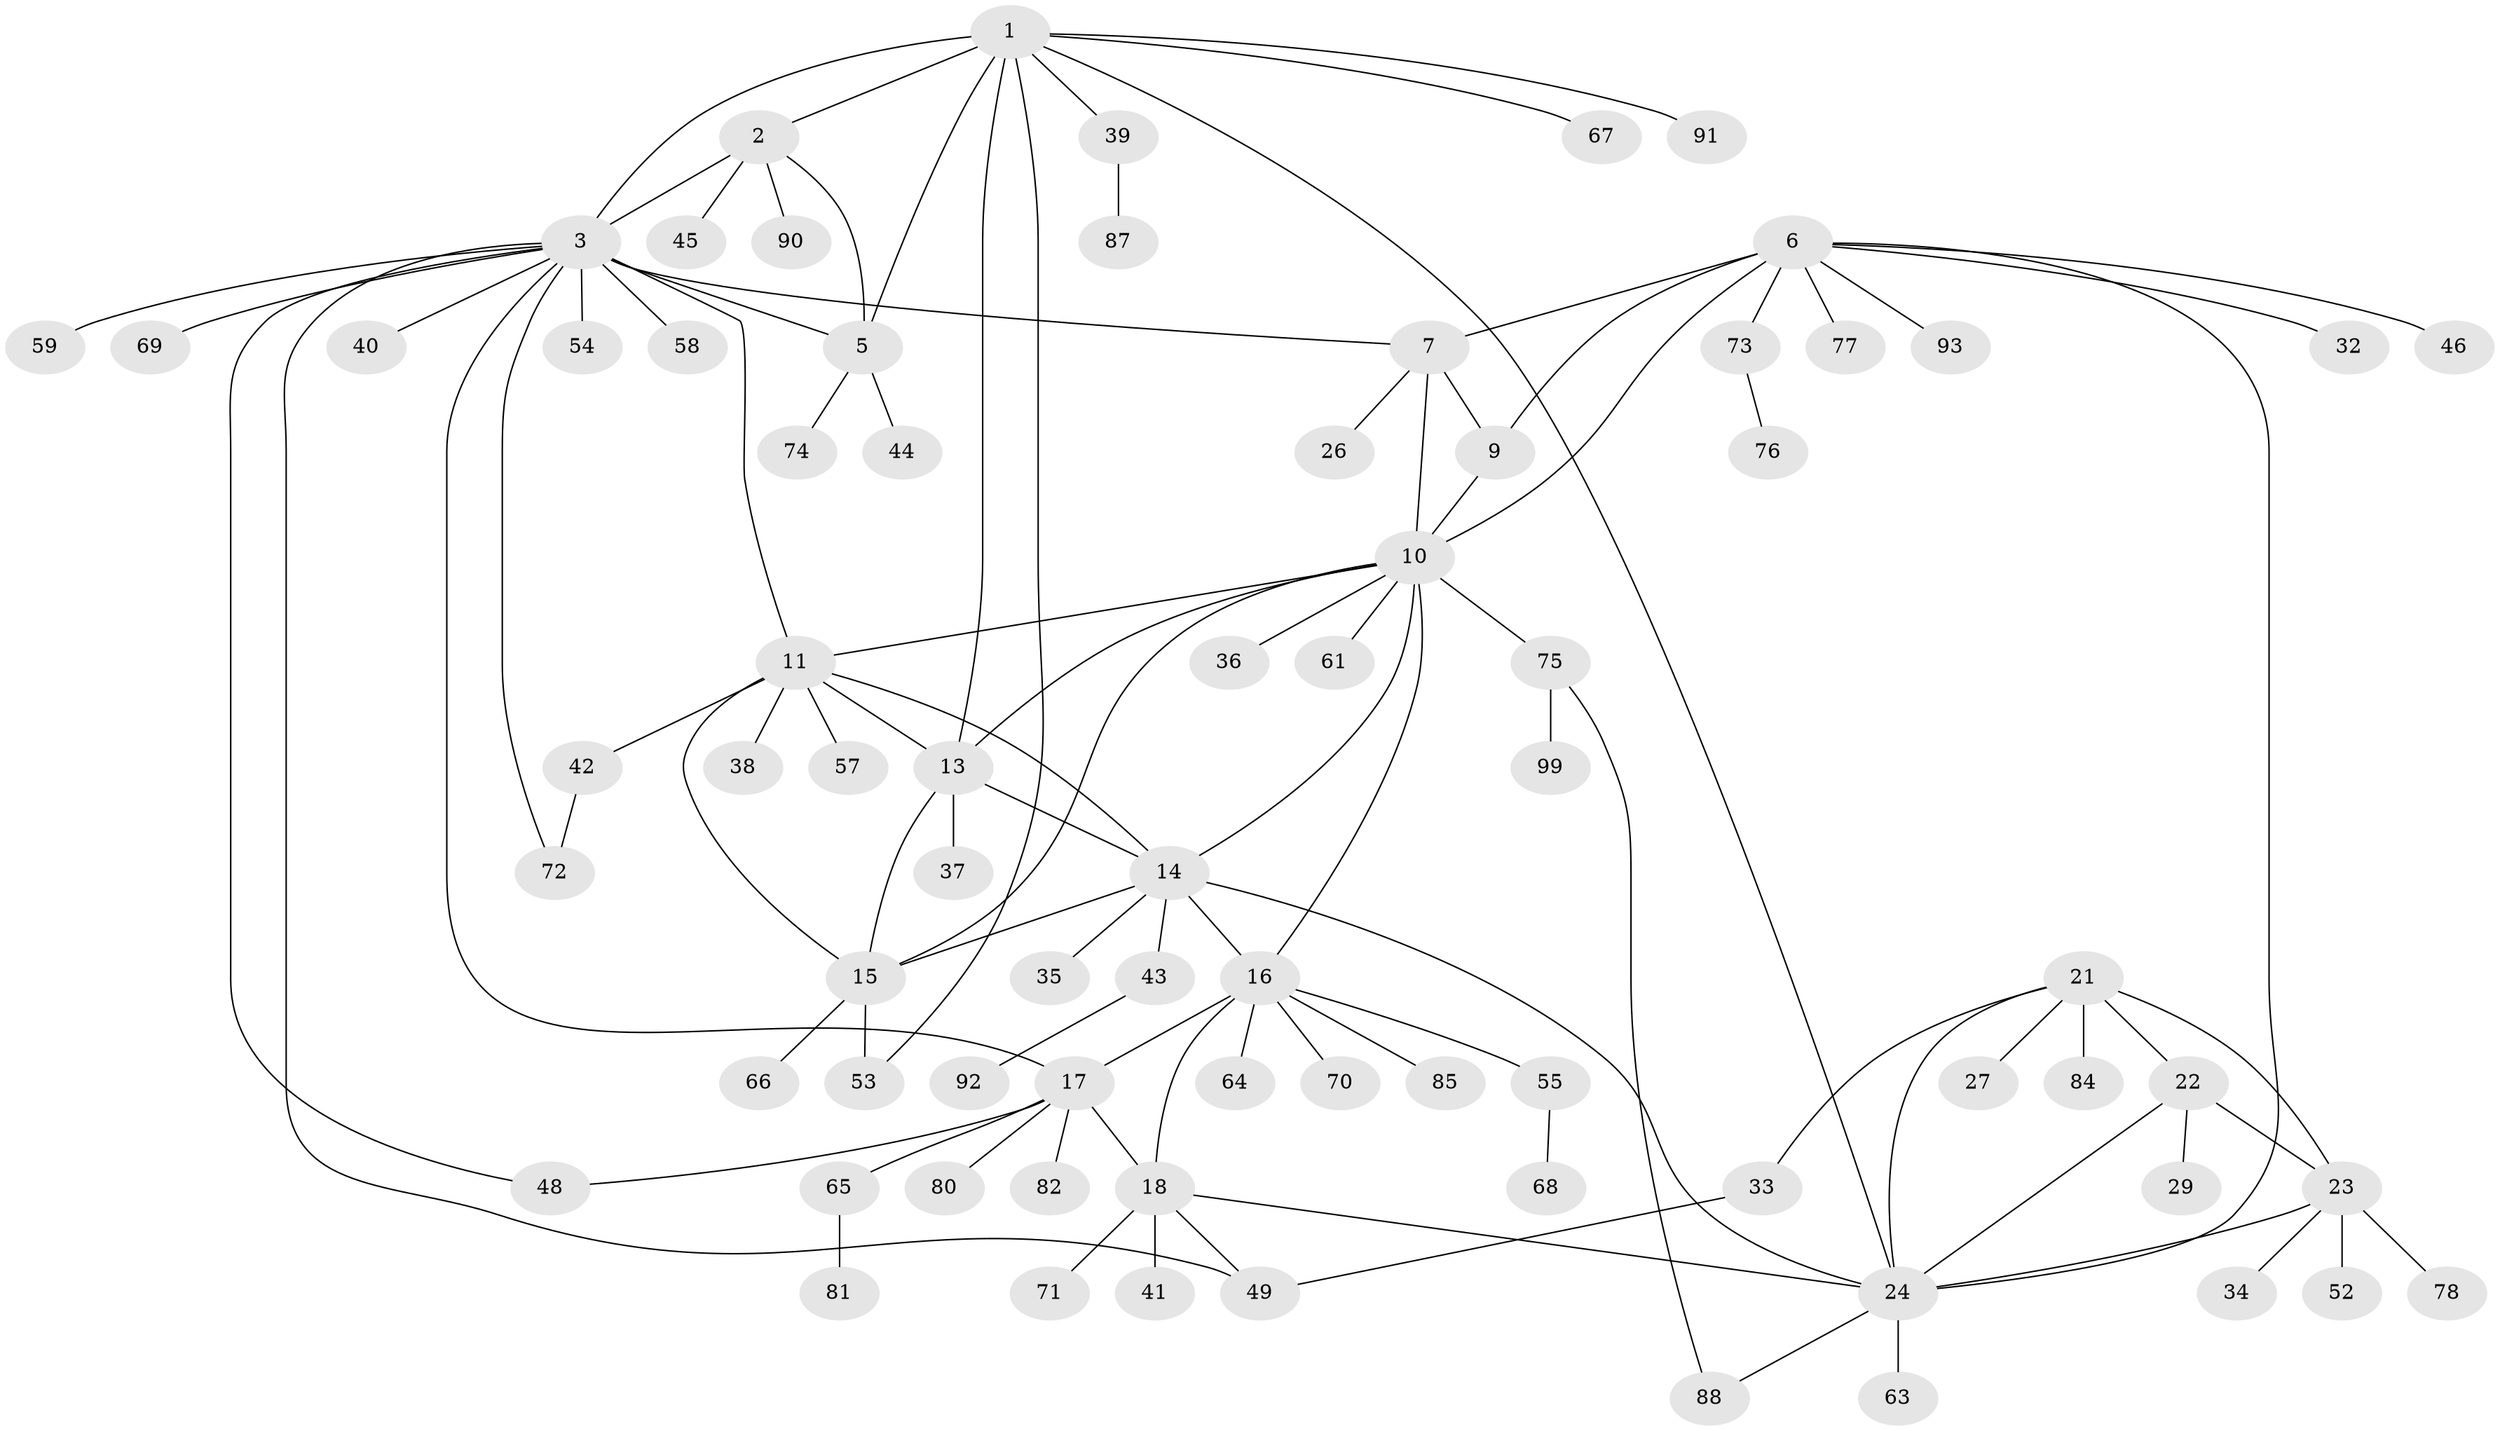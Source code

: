 // Generated by graph-tools (version 1.1) at 2025/24/03/03/25 07:24:17]
// undirected, 75 vertices, 103 edges
graph export_dot {
graph [start="1"]
  node [color=gray90,style=filled];
  1 [super="+56"];
  2 [super="+95"];
  3 [super="+4"];
  5 [super="+79"];
  6 [super="+47"];
  7 [super="+8"];
  9;
  10 [super="+12"];
  11 [super="+86"];
  13 [super="+31"];
  14 [super="+89"];
  15 [super="+30"];
  16 [super="+19"];
  17 [super="+51"];
  18 [super="+20"];
  21 [super="+25"];
  22 [super="+98"];
  23 [super="+50"];
  24 [super="+28"];
  26;
  27;
  29;
  32;
  33;
  34;
  35;
  36;
  37;
  38;
  39 [super="+83"];
  40;
  41;
  42 [super="+60"];
  43 [super="+94"];
  44;
  45;
  46;
  48;
  49 [super="+62"];
  52;
  53;
  54;
  55 [super="+96"];
  57;
  58;
  59;
  61;
  63;
  64;
  65;
  66;
  67;
  68;
  69;
  70;
  71;
  72;
  73;
  74;
  75 [super="+97"];
  76;
  77 [super="+100"];
  78;
  80;
  81;
  82;
  84;
  85;
  87;
  88;
  90;
  91;
  92;
  93;
  99;
  1 -- 2;
  1 -- 3 [weight=2];
  1 -- 5;
  1 -- 24;
  1 -- 39;
  1 -- 53;
  1 -- 67;
  1 -- 91;
  1 -- 13;
  2 -- 3 [weight=2];
  2 -- 5;
  2 -- 45;
  2 -- 90;
  3 -- 5 [weight=2];
  3 -- 11;
  3 -- 17;
  3 -- 40;
  3 -- 48;
  3 -- 49;
  3 -- 54;
  3 -- 58;
  3 -- 59;
  3 -- 69;
  3 -- 7;
  3 -- 72;
  5 -- 44;
  5 -- 74;
  6 -- 7 [weight=2];
  6 -- 9;
  6 -- 10;
  6 -- 24;
  6 -- 32;
  6 -- 46;
  6 -- 77;
  6 -- 73;
  6 -- 93;
  7 -- 9 [weight=2];
  7 -- 10 [weight=2];
  7 -- 26;
  9 -- 10;
  10 -- 75;
  10 -- 61;
  10 -- 36;
  10 -- 11;
  10 -- 13;
  10 -- 14;
  10 -- 15;
  10 -- 16;
  11 -- 13;
  11 -- 14;
  11 -- 15;
  11 -- 38;
  11 -- 42;
  11 -- 57;
  13 -- 14;
  13 -- 15;
  13 -- 37;
  14 -- 15;
  14 -- 24;
  14 -- 35;
  14 -- 43;
  14 -- 16;
  15 -- 53;
  15 -- 66;
  16 -- 17 [weight=2];
  16 -- 18 [weight=4];
  16 -- 64;
  16 -- 70;
  16 -- 85;
  16 -- 55;
  17 -- 18 [weight=2];
  17 -- 48;
  17 -- 65;
  17 -- 80;
  17 -- 82;
  18 -- 24;
  18 -- 41;
  18 -- 71;
  18 -- 49;
  21 -- 22 [weight=2];
  21 -- 23 [weight=2];
  21 -- 24 [weight=2];
  21 -- 27;
  21 -- 33;
  21 -- 84;
  22 -- 23;
  22 -- 24;
  22 -- 29;
  23 -- 24;
  23 -- 34;
  23 -- 52;
  23 -- 78;
  24 -- 63;
  24 -- 88;
  33 -- 49;
  39 -- 87;
  42 -- 72;
  43 -- 92;
  55 -- 68;
  65 -- 81;
  73 -- 76;
  75 -- 88;
  75 -- 99;
}
